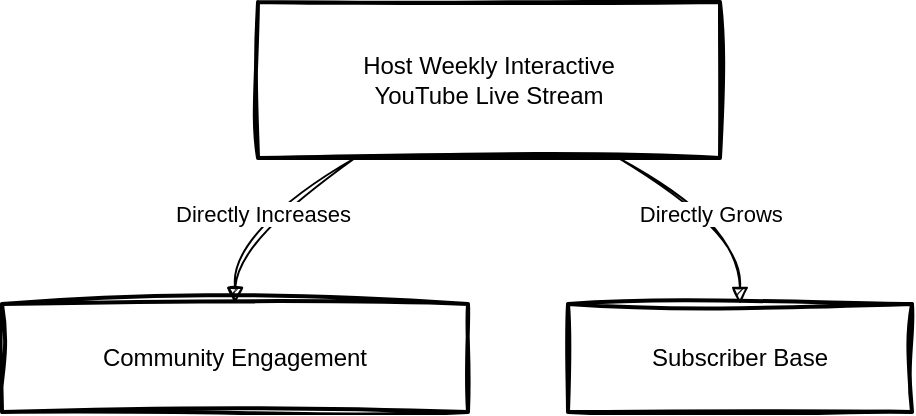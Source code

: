 <mxfile version="28.2.4">
  <diagram name="Page-1" id="FWKtr5iPJwe7uAQWamWS">
    <mxGraphModel dx="785" dy="544" grid="1" gridSize="10" guides="1" tooltips="1" connect="1" arrows="1" fold="1" page="1" pageScale="1" pageWidth="850" pageHeight="1100" math="0" shadow="0">
      <root>
        <mxCell id="0" />
        <mxCell id="1" parent="0" />
        <mxCell id="HNElkAYw-apTUF0FotDL-1" value="Host Weekly Interactive&#xa;YouTube Live Stream" style="whiteSpace=wrap;strokeWidth=2;sketch=1;curveFitting=1;jiggle=2;" vertex="1" parent="1">
          <mxGeometry x="148" y="20" width="231" height="78" as="geometry" />
        </mxCell>
        <mxCell id="HNElkAYw-apTUF0FotDL-2" value="Community Engagement" style="whiteSpace=wrap;strokeWidth=2;sketch=1;curveFitting=1;jiggle=2;" vertex="1" parent="1">
          <mxGeometry x="20" y="171" width="233" height="54" as="geometry" />
        </mxCell>
        <mxCell id="HNElkAYw-apTUF0FotDL-3" value="Subscriber Base" style="whiteSpace=wrap;strokeWidth=2;sketch=1;curveFitting=1;jiggle=2;" vertex="1" parent="1">
          <mxGeometry x="303" y="171" width="172" height="54" as="geometry" />
        </mxCell>
        <mxCell id="HNElkAYw-apTUF0FotDL-4" value="Directly Increases" style="curved=1;startArrow=none;endArrow=block;exitX=0.21;exitY=1;entryX=0.5;entryY=-0.01;rounded=0;sketch=1;curveFitting=1;jiggle=2;" edge="1" parent="1" source="HNElkAYw-apTUF0FotDL-1" target="HNElkAYw-apTUF0FotDL-2">
          <mxGeometry relative="1" as="geometry">
            <Array as="points">
              <mxPoint x="137" y="134" />
            </Array>
          </mxGeometry>
        </mxCell>
        <mxCell id="HNElkAYw-apTUF0FotDL-5" value="Directly Grows" style="curved=1;startArrow=none;endArrow=block;exitX=0.78;exitY=1;entryX=0.5;entryY=-0.01;rounded=0;sketch=1;curveFitting=1;jiggle=2;" edge="1" parent="1" source="HNElkAYw-apTUF0FotDL-1" target="HNElkAYw-apTUF0FotDL-3">
          <mxGeometry relative="1" as="geometry">
            <Array as="points">
              <mxPoint x="389" y="134" />
            </Array>
          </mxGeometry>
        </mxCell>
      </root>
    </mxGraphModel>
  </diagram>
</mxfile>
